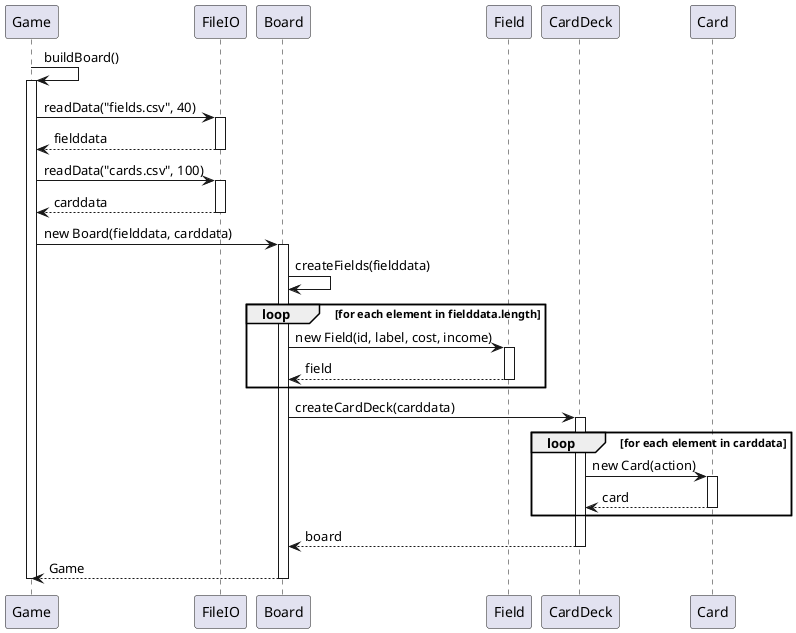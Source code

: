 @startuml
'https://plantuml.com/sequence-diagram
participant Game
participant FileIO
participant Board
participant Field
participant CardDeck
participant Card


Game -> Game: buildBoard()
activate Game
Game -> FileIO: readData("fields.csv", 40)
activate FileIO
return fielddata

Game -> FileIO: readData("cards.csv", 100)
activate FileIO
return carddata

Game -> Board : new Board(fielddata, carddata)
activate Board
Board -> Board : createFields(fielddata)
loop for each element in fielddata.length
Board -> Field : new Field(id, label, cost, income)
activate Field
return field
end

Board -> CardDeck : createCardDeck(carddata)
activate CardDeck
loop  for each element in carddata
CardDeck -> Card : new Card(action)
activate Card
CardDeck <-- Card : card
deactivate Card
end

return board
return Game
deactivate Game
@enduml